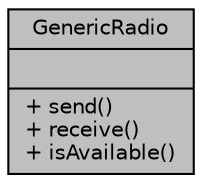 digraph "GenericRadio"
{
  edge [fontname="Helvetica",fontsize="10",labelfontname="Helvetica",labelfontsize="10"];
  node [fontname="Helvetica",fontsize="10",shape=record];
  Node2 [label="{GenericRadio\n||+ send()\l+ receive()\l+ isAvailable()\l}",height=0.2,width=0.4,color="black", fillcolor="grey75", style="filled", fontcolor="black"];
}
